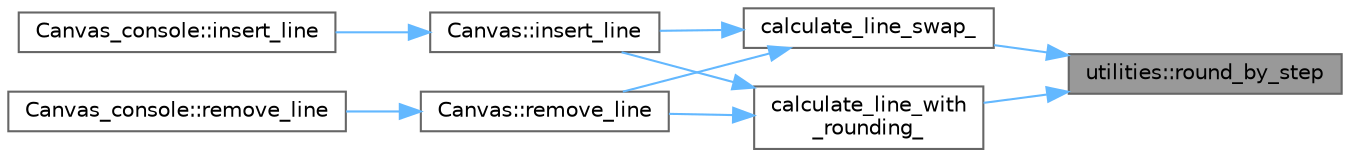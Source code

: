 digraph "utilities::round_by_step"
{
 // LATEX_PDF_SIZE
  bgcolor="transparent";
  edge [fontname=Helvetica,fontsize=10,labelfontname=Helvetica,labelfontsize=10];
  node [fontname=Helvetica,fontsize=10,shape=box,height=0.2,width=0.4];
  rankdir="RL";
  Node1 [label="utilities::round_by_step",height=0.2,width=0.4,color="gray40", fillcolor="grey60", style="filled", fontcolor="black",tooltip=" "];
  Node1 -> Node2 [dir="back",color="steelblue1",style="solid"];
  Node2 [label="calculate_line_swap_",height=0.2,width=0.4,color="grey40", fillcolor="white", style="filled",URL="$_canvas_8cpp.html#ac2899fb0652d62d3faad887afe27ff74",tooltip=" "];
  Node2 -> Node3 [dir="back",color="steelblue1",style="solid"];
  Node3 [label="Canvas::insert_line",height=0.2,width=0.4,color="grey40", fillcolor="white", style="filled",URL="$class_canvas.html#a62f8af520ff064ed8e5897f2faa3f686",tooltip=" "];
  Node3 -> Node4 [dir="back",color="steelblue1",style="solid"];
  Node4 [label="Canvas_console::insert_line",height=0.2,width=0.4,color="grey40", fillcolor="white", style="filled",URL="$class_canvas__console.html#a4a3dc592c07b69ce610b2806a72317b3",tooltip=" "];
  Node2 -> Node5 [dir="back",color="steelblue1",style="solid"];
  Node5 [label="Canvas::remove_line",height=0.2,width=0.4,color="grey40", fillcolor="white", style="filled",URL="$class_canvas.html#ac1a10155e7e21b28092c14134027e8b9",tooltip=" "];
  Node5 -> Node6 [dir="back",color="steelblue1",style="solid"];
  Node6 [label="Canvas_console::remove_line",height=0.2,width=0.4,color="grey40", fillcolor="white", style="filled",URL="$class_canvas__console.html#a6bf84e7efec273107ea13b14e9fd2d64",tooltip=" "];
  Node1 -> Node7 [dir="back",color="steelblue1",style="solid"];
  Node7 [label="calculate_line_with\l_rounding_",height=0.2,width=0.4,color="grey40", fillcolor="white", style="filled",URL="$_canvas_8cpp.html#a76cb16e2b5895bd06f24a7398b9fb74e",tooltip="static double get_step(double coefficient);"];
  Node7 -> Node3 [dir="back",color="steelblue1",style="solid"];
  Node7 -> Node5 [dir="back",color="steelblue1",style="solid"];
}
